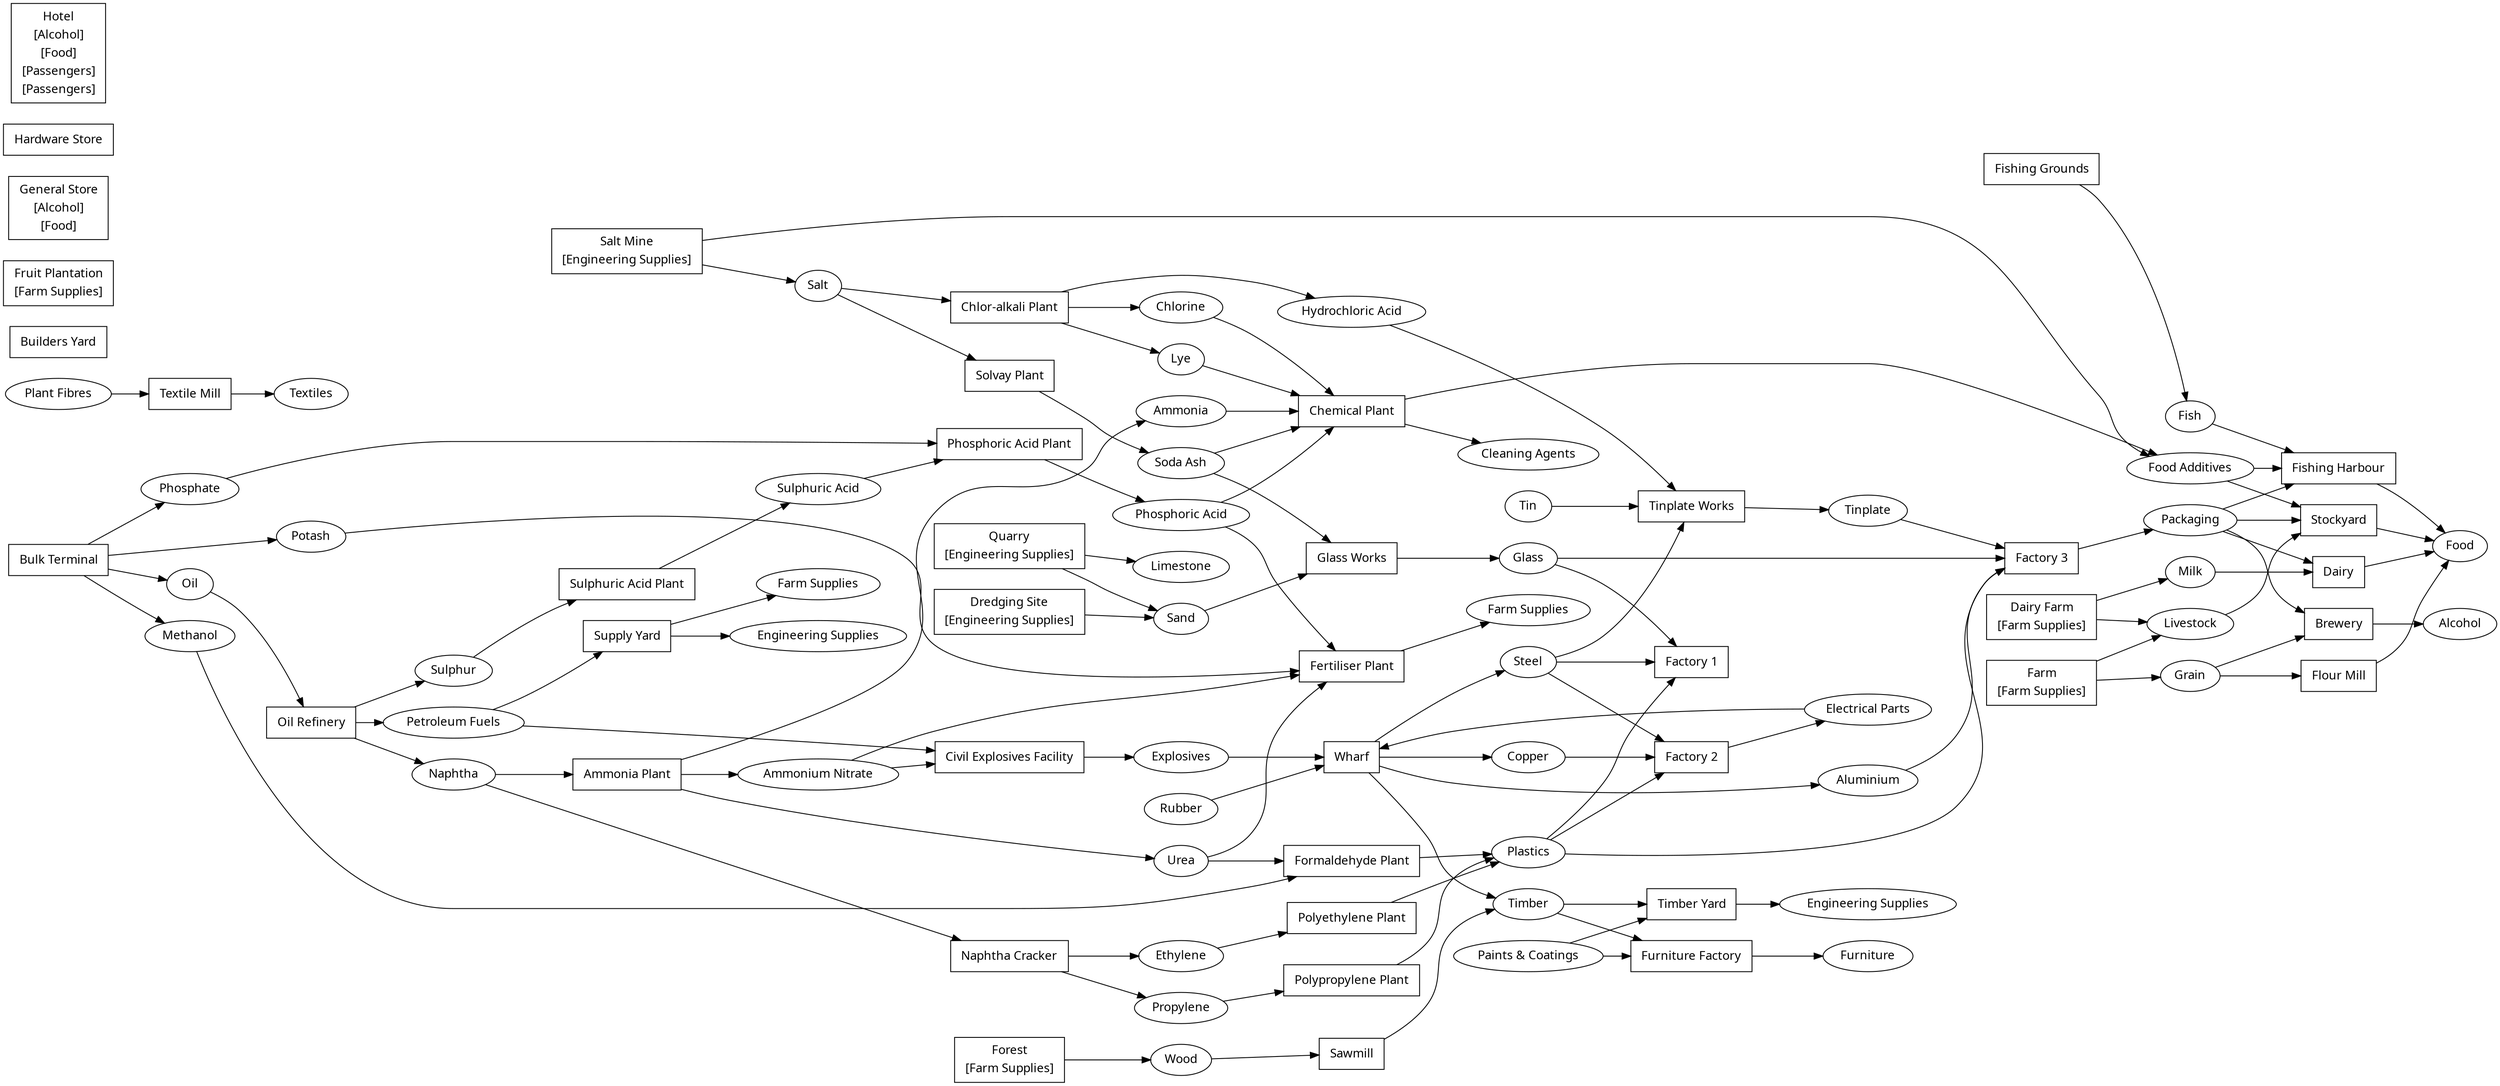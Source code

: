 digraph better_living_through_chemistry {
	graph [fname="docs/html/better_living_through_chemistry.dot",
		fontname="sans-serif",
		nodesep=0.33,
		rankdir=LR,
		ranksep=0.44,
		stylesheet="static/css/cargoflow_styles.css",
		tooltip="Better Living Through Chemistry"
	];
	C_alcohol	[fontname="sans-serif",
		href="cargos.html#alcohol",
		id=alcohol,
		label=Alcohol,
		shape=ellipse,
		target=_top];
	C_aluminium	[fontname="sans-serif",
		href="cargos.html#aluminium",
		id=aluminium,
		label=Aluminium,
		shape=ellipse,
		target=_top];
	I_factory_3	[fontname="sans-serif",
		href="industries.html#factory_3",
		id=factory_3,
		label=<
            <table border="0" cellborder="0">
                <tr><td>Factory 3</td></tr>
                
                    
                    
                    
                
                    
                    
                    
                
                    
                    
                    
                
                    
                    
                    
                
            </table>
        >,
		shape=box,
		target=_top,
		tooltip="Factory 3"];
	C_aluminium -> I_factory_3	[tooltip="Aluminium -> Factory 3",
		weight=4];
	C_ammonia	[fontname="sans-serif",
		href="cargos.html#ammonia",
		id=ammonia,
		label=Ammonia,
		shape=ellipse,
		target=_top];
	I_chemical_plant	[fontname="sans-serif",
		href="industries.html#chemical_plant",
		id=chemical_plant,
		label=<
            <table border="0" cellborder="0">
                <tr><td>Chemical Plant</td></tr>
                
                    
                    
                    
                
                    
                    
                    
                
                    
                    
                    
                
                    
                    
                    
                
                    
                    
                    
                
            </table>
        >,
		shape=box,
		target=_top,
		tooltip="Chemical Plant"];
	C_ammonia -> I_chemical_plant	[tooltip="Ammonia -> Chemical Plant",
		weight=5];
	C_ammonium_nitrate	[fontname="sans-serif",
		href="cargos.html#ammonium_nitrate",
		id=ammonium_nitrate,
		label="Ammonium Nitrate",
		shape=ellipse,
		target=_top];
	I_civil_explosives_facility	[fontname="sans-serif",
		href="industries.html#civil_explosives_facility",
		id=civil_explosives_facility,
		label=<
            <table border="0" cellborder="0">
                <tr><td>Civil Explosives Facility</td></tr>
                
                    
                    
                    
                
                    
                    
                    
                
            </table>
        >,
		shape=box,
		target=_top,
		tooltip="Civil Explosives Facility"];
	C_ammonium_nitrate -> I_civil_explosives_facility	[tooltip="Ammonium Nitrate -> Civil Explosives Facility",
		weight=2];
	I_fertiliser_plant	[fontname="sans-serif",
		href="industries.html#fertiliser_plant",
		id=fertiliser_plant,
		label=<
            <table border="0" cellborder="0">
                <tr><td>Fertiliser Plant</td></tr>
                
                    
                    
                    
                
                    
                    
                    
                
                    
                    
                    
                
                    
                    
                    
                
            </table>
        >,
		shape=box,
		target=_top,
		tooltip="Fertiliser Plant"];
	C_ammonium_nitrate -> I_fertiliser_plant	[tooltip="Ammonium Nitrate -> Fertiliser Plant",
		weight=4];
	C_chlorine	[fontname="sans-serif",
		href="cargos.html#chlorine",
		id=chlorine,
		label=Chlorine,
		shape=ellipse,
		target=_top];
	C_chlorine -> I_chemical_plant	[tooltip="Chlorine -> Chemical Plant",
		weight=5];
	C_cleaning_agents	[fontname="sans-serif",
		href="cargos.html#cleaning_agents",
		id=cleaning_agents,
		label="Cleaning Agents",
		shape=ellipse,
		target=_top];
	C_copper	[fontname="sans-serif",
		href="cargos.html#copper",
		id=copper,
		label=Copper,
		shape=ellipse,
		target=_top];
	I_factory_2	[fontname="sans-serif",
		href="industries.html#factory_2",
		id=factory_2,
		label=<
            <table border="0" cellborder="0">
                <tr><td>Factory 2</td></tr>
                
                    
                    
                    
                
                    
                    
                    
                
                    
                    
                    
                
            </table>
        >,
		shape=box,
		target=_top,
		tooltip="Factory 2"];
	C_copper -> I_factory_2	[tooltip="Copper -> Factory 2",
		weight=3];
	C_electrical_parts	[fontname="sans-serif",
		href="cargos.html#electrical_parts",
		id=electrical_parts,
		label="Electrical Parts",
		shape=ellipse,
		target=_top];
	I_wharf	[fontname="sans-serif",
		href="industries.html#wharf",
		id=wharf,
		label=<
            <table border="0" cellborder="0">
                <tr><td>Wharf</td></tr>
                
                    
                    
                    
                
                    
                    
                    
                
                    
                    
                    
                
            </table>
        >,
		shape=box,
		target=_top,
		tooltip=Wharf];
	C_electrical_parts -> I_wharf	[tooltip="Electrical Parts -> Wharf",
		weight=3];
	C_ethylene	[fontname="sans-serif",
		href="cargos.html#ethylene",
		id=ethylene,
		label=Ethylene,
		shape=ellipse,
		target=_top];
	I_polyethylene_plant	[fontname="sans-serif",
		href="industries.html#polyethylene_plant",
		id=polyethylene_plant,
		label=<
            <table border="0" cellborder="0">
                <tr><td>Polyethylene Plant</td></tr>
                
                    
                    
                    
                
            </table>
        >,
		shape=box,
		target=_top,
		tooltip="Polyethylene Plant"];
	C_ethylene -> I_polyethylene_plant	[tooltip="Ethylene -> Polyethylene Plant",
		weight=1];
	C_explosives	[fontname="sans-serif",
		href="cargos.html#explosives",
		id=explosives,
		label=Explosives,
		shape=ellipse,
		target=_top];
	C_explosives -> I_wharf	[tooltip="Explosives -> Wharf",
		weight=3];
	C_fish	[fontname="sans-serif",
		href="cargos.html#fish",
		id=fish,
		label=Fish,
		shape=ellipse,
		target=_top];
	I_fishing_harbour	[fontname="sans-serif",
		href="industries.html#fishing_harbour",
		id=fishing_harbour,
		label=<
            <table border="0" cellborder="0">
                <tr><td>Fishing Harbour</td></tr>
                
                    
                    
                    
                
                    
                    
                    
                
                    
                    
                    
                
            </table>
        >,
		shape=box,
		target=_top,
		tooltip="Fishing Harbour"];
	C_fish -> I_fishing_harbour	[tooltip="Fish -> Fishing Harbour",
		weight=3];
	C_food	[fontname="sans-serif",
		href="cargos.html#food",
		id=food,
		label=Food,
		shape=ellipse,
		target=_top];
	C_food_additives	[fontname="sans-serif",
		href="cargos.html#food_additives",
		id=food_additives,
		label="Food Additives",
		shape=ellipse,
		target=_top];
	C_food_additives -> I_fishing_harbour	[tooltip="Food Additives -> Fishing Harbour",
		weight=3];
	I_stockyard	[fontname="sans-serif",
		href="industries.html#stockyard",
		id=stockyard,
		label=<
            <table border="0" cellborder="0">
                <tr><td>Stockyard</td></tr>
                
                    
                    
                    
                
                    
                    
                    
                
                    
                    
                    
                
            </table>
        >,
		shape=box,
		target=_top,
		tooltip=Stockyard];
	C_food_additives -> I_stockyard	[tooltip="Food Additives -> Stockyard",
		weight=3];
	C_furniture	[fontname="sans-serif",
		href="cargos.html#furniture",
		id=furniture,
		label=Furniture,
		shape=ellipse,
		target=_top];
	C_glass	[fontname="sans-serif",
		href="cargos.html#glass",
		id=glass,
		label=Glass,
		shape=ellipse,
		target=_top];
	I_factory_1	[fontname="sans-serif",
		href="industries.html#factory_1",
		id=factory_1,
		label=<
            <table border="0" cellborder="0">
                <tr><td>Factory 1</td></tr>
                
                    
                    
                    
                
                    
                    
                    
                
                    
                    
                    
                
            </table>
        >,
		shape=box,
		target=_top,
		tooltip="Factory 1"];
	C_glass -> I_factory_1	[tooltip="Glass -> Factory 1",
		weight=3];
	C_glass -> I_factory_3	[tooltip="Glass -> Factory 3",
		weight=4];
	C_grain	[fontname="sans-serif",
		href="cargos.html#grain",
		id=grain,
		label=Grain,
		shape=ellipse,
		target=_top];
	I_brewery	[fontname="sans-serif",
		href="industries.html#brewery",
		id=brewery,
		label=<
            <table border="0" cellborder="0">
                <tr><td>Brewery</td></tr>
                
                    
                    
                    
                
                    
                    
                    
                
            </table>
        >,
		shape=box,
		target=_top,
		tooltip=Brewery];
	C_grain -> I_brewery	[tooltip="Grain -> Brewery",
		weight=2];
	I_flour_mill	[fontname="sans-serif",
		href="industries.html#flour_mill",
		id=flour_mill,
		label=<
            <table border="0" cellborder="0">
                <tr><td>Flour Mill</td></tr>
                
                    
                    
                    
                
            </table>
        >,
		shape=box,
		target=_top,
		tooltip="Flour Mill"];
	C_grain -> I_flour_mill	[tooltip="Grain -> Flour Mill",
		weight=1];
	C_hydrochloric_acid	[fontname="sans-serif",
		href="cargos.html#hydrochloric_acid",
		id=hydrochloric_acid,
		label="Hydrochloric Acid",
		shape=ellipse,
		target=_top];
	I_tinplate_works	[fontname="sans-serif",
		href="industries.html#tinplate_works",
		id=tinplate_works,
		label=<
            <table border="0" cellborder="0">
                <tr><td>Tinplate Works</td></tr>
                
                    
                    
                    
                
                    
                    
                    
                
                    
                    
                    
                
            </table>
        >,
		shape=box,
		target=_top,
		tooltip="Tinplate Works"];
	C_hydrochloric_acid -> I_tinplate_works	[tooltip="Hydrochloric Acid -> Tinplate Works",
		weight=3];
	C_limestone	[fontname="sans-serif",
		href="cargos.html#limestone",
		id=limestone,
		label=Limestone,
		shape=ellipse,
		target=_top];
	C_livestock	[fontname="sans-serif",
		href="cargos.html#livestock",
		id=livestock,
		label=Livestock,
		shape=ellipse,
		target=_top];
	C_livestock -> I_stockyard	[tooltip="Livestock -> Stockyard",
		weight=3];
	C_lye	[fontname="sans-serif",
		href="cargos.html#lye",
		id=lye,
		label=Lye,
		shape=ellipse,
		target=_top];
	C_lye -> I_chemical_plant	[tooltip="Lye -> Chemical Plant",
		weight=5];
	C_methanol	[fontname="sans-serif",
		href="cargos.html#methanol",
		id=methanol,
		label=Methanol,
		shape=ellipse,
		target=_top];
	I_formaldehyde_plant	[fontname="sans-serif",
		href="industries.html#formaldehyde_plant",
		id=formaldehyde_plant,
		label=<
            <table border="0" cellborder="0">
                <tr><td>Formaldehyde Plant</td></tr>
                
                    
                    
                    
                
                    
                    
                    
                
            </table>
        >,
		shape=box,
		target=_top,
		tooltip="Formaldehyde Plant"];
	C_methanol -> I_formaldehyde_plant	[tooltip="Methanol -> Formaldehyde Plant",
		weight=2];
	C_milk	[fontname="sans-serif",
		href="cargos.html#milk",
		id=milk,
		label=Milk,
		shape=ellipse,
		target=_top];
	I_dairy	[fontname="sans-serif",
		href="industries.html#dairy",
		id=dairy,
		label=<
            <table border="0" cellborder="0">
                <tr><td>Dairy</td></tr>
                
                    
                    
                    
                
                    
                    
                    
                
            </table>
        >,
		shape=box,
		target=_top,
		tooltip=Dairy];
	C_milk -> I_dairy	[tooltip="Milk -> Dairy",
		weight=2];
	C_naphtha	[fontname="sans-serif",
		href="cargos.html#naphtha",
		id=naphtha,
		label=Naphtha,
		shape=ellipse,
		target=_top];
	I_ammonia_plant	[fontname="sans-serif",
		href="industries.html#ammonia_plant",
		id=ammonia_plant,
		label=<
            <table border="0" cellborder="0">
                <tr><td>Ammonia Plant</td></tr>
                
                    
                    
                    
                
            </table>
        >,
		shape=box,
		target=_top,
		tooltip="Ammonia Plant"];
	C_naphtha -> I_ammonia_plant	[tooltip="Naphtha -> Ammonia Plant",
		weight=1];
	I_ethylene_cracker	[fontname="sans-serif",
		href="industries.html#ethylene_cracker",
		id=ethylene_cracker,
		label=<
            <table border="0" cellborder="0">
                <tr><td>Naphtha Cracker</td></tr>
                
                    
                    
                    
                
            </table>
        >,
		shape=box,
		target=_top,
		tooltip="Naphtha Cracker"];
	C_naphtha -> I_ethylene_cracker	[tooltip="Naphtha -> Naphtha Cracker",
		weight=1];
	C_oil	[fontname="sans-serif",
		href="cargos.html#oil",
		id=oil,
		label=Oil,
		shape=ellipse,
		target=_top];
	I_oil_refinery	[fontname="sans-serif",
		href="industries.html#oil_refinery",
		id=oil_refinery,
		label=<
            <table border="0" cellborder="0">
                <tr><td>Oil Refinery</td></tr>
                
                    
                    
                    
                
            </table>
        >,
		shape=box,
		target=_top,
		tooltip="Oil Refinery"];
	C_oil -> I_oil_refinery	[tooltip="Oil -> Oil Refinery",
		weight=1];
	C_packaging	[fontname="sans-serif",
		href="cargos.html#packaging",
		id=packaging,
		label=Packaging,
		shape=ellipse,
		target=_top];
	C_packaging -> I_brewery	[tooltip="Packaging -> Brewery",
		weight=2];
	C_packaging -> I_dairy	[tooltip="Packaging -> Dairy",
		weight=2];
	C_packaging -> I_fishing_harbour	[tooltip="Packaging -> Fishing Harbour",
		weight=3];
	C_packaging -> I_stockyard	[tooltip="Packaging -> Stockyard",
		weight=3];
	C_paints_and_coatings	[fontname="sans-serif",
		href="cargos.html#paints_and_coatings",
		id=paints_and_coatings,
		label="Paints &amp; Coatings",
		shape=ellipse,
		target=_top];
	I_furniture_factory	[fontname="sans-serif",
		href="industries.html#furniture_factory",
		id=furniture_factory,
		label=<
            <table border="0" cellborder="0">
                <tr><td>Furniture Factory</td></tr>
                
                    
                    
                    
                
                    
                    
                    
                
            </table>
        >,
		shape=box,
		target=_top,
		tooltip="Furniture Factory"];
	C_paints_and_coatings -> I_furniture_factory	[tooltip="Paints &amp; Coatings -> Furniture Factory",
		weight=2];
	I_lumber_yard	[fontname="sans-serif",
		href="industries.html#lumber_yard",
		id=lumber_yard,
		label=<
            <table border="0" cellborder="0">
                <tr><td>Timber Yard</td></tr>
                
                    
                    
                    
                
                    
                    
                    
                
            </table>
        >,
		shape=box,
		target=_top,
		tooltip="Timber Yard"];
	C_paints_and_coatings -> I_lumber_yard	[tooltip="Paints &amp; Coatings -> Timber Yard",
		weight=2];
	C_petrol	[fontname="sans-serif",
		href="cargos.html#petrol",
		id=petrol,
		label="Petroleum Fuels",
		shape=ellipse,
		target=_top];
	C_petrol -> I_civil_explosives_facility	[tooltip="Petroleum Fuels -> Civil Explosives Facility",
		weight=2];
	I_supply_yard	[fontname="sans-serif",
		href="industries.html#supply_yard",
		id=supply_yard,
		label=<
            <table border="0" cellborder="0">
                <tr><td>Supply Yard</td></tr>
                
                    
                    
                    
                
            </table>
        >,
		shape=box,
		target=_top,
		tooltip="Supply Yard"];
	C_petrol -> I_supply_yard	[tooltip="Petroleum Fuels -> Supply Yard",
		weight=1];
	C_phosphate	[fontname="sans-serif",
		href="cargos.html#phosphate",
		id=phosphate,
		label=Phosphate,
		shape=ellipse,
		target=_top];
	I_phosphoric_acid_plant	[fontname="sans-serif",
		href="industries.html#phosphoric_acid_plant",
		id=phosphoric_acid_plant,
		label=<
            <table border="0" cellborder="0">
                <tr><td>Phosphoric Acid Plant</td></tr>
                
                    
                    
                    
                
                    
                    
                    
                
            </table>
        >,
		shape=box,
		target=_top,
		tooltip="Phosphoric Acid Plant"];
	C_phosphate -> I_phosphoric_acid_plant	[tooltip="Phosphate -> Phosphoric Acid Plant",
		weight=2];
	C_phosphoric_acid	[fontname="sans-serif",
		href="cargos.html#phosphoric_acid",
		id=phosphoric_acid,
		label="Phosphoric Acid",
		shape=ellipse,
		target=_top];
	C_phosphoric_acid -> I_chemical_plant	[tooltip="Phosphoric Acid -> Chemical Plant",
		weight=5];
	C_phosphoric_acid -> I_fertiliser_plant	[tooltip="Phosphoric Acid -> Fertiliser Plant",
		weight=4];
	C_plant_fibres	[fontname="sans-serif",
		href="cargos.html#plant_fibres",
		id=plant_fibres,
		label="Plant Fibres",
		shape=ellipse,
		target=_top];
	I_textile_mill	[fontname="sans-serif",
		href="industries.html#textile_mill",
		id=textile_mill,
		label=<
            <table border="0" cellborder="0">
                <tr><td>Textile Mill</td></tr>
                
                    
                    
                    
                
            </table>
        >,
		shape=box,
		target=_top,
		tooltip="Textile Mill"];
	C_plant_fibres -> I_textile_mill	[tooltip="Plant Fibres -> Textile Mill",
		weight=1];
	C_plastics	[fontname="sans-serif",
		href="cargos.html#plastics",
		id=plastics,
		label=Plastics,
		shape=ellipse,
		target=_top];
	C_plastics -> I_factory_1	[tooltip="Plastics -> Factory 1",
		weight=3];
	C_plastics -> I_factory_2	[tooltip="Plastics -> Factory 2",
		weight=3];
	C_plastics -> I_factory_3	[tooltip="Plastics -> Factory 3",
		weight=4];
	C_potash	[fontname="sans-serif",
		href="cargos.html#potash",
		id=potash,
		label=Potash,
		shape=ellipse,
		target=_top];
	C_potash -> I_fertiliser_plant	[tooltip="Potash -> Fertiliser Plant",
		weight=4];
	C_propylene	[fontname="sans-serif",
		href="cargos.html#propylene",
		id=propylene,
		label=Propylene,
		shape=ellipse,
		target=_top];
	I_polypropylene_plant	[fontname="sans-serif",
		href="industries.html#polypropylene_plant",
		id=polypropylene_plant,
		label=<
            <table border="0" cellborder="0">
                <tr><td>Polypropylene Plant</td></tr>
                
                    
                    
                    
                
            </table>
        >,
		shape=box,
		target=_top,
		tooltip="Polypropylene Plant"];
	C_propylene -> I_polypropylene_plant	[tooltip="Propylene -> Polypropylene Plant",
		weight=1];
	C_rubber	[fontname="sans-serif",
		href="cargos.html#rubber",
		id=rubber,
		label=Rubber,
		shape=ellipse,
		target=_top];
	C_rubber -> I_wharf	[tooltip="Rubber -> Wharf",
		weight=3];
	C_salt	[fontname="sans-serif",
		href="cargos.html#salt",
		id=salt,
		label=Salt,
		shape=ellipse,
		target=_top];
	I_chlor_alkali_plant	[fontname="sans-serif",
		href="industries.html#chlor_alkali_plant",
		id=chlor_alkali_plant,
		label=<
            <table border="0" cellborder="0">
                <tr><td>Chlor-alkali Plant</td></tr>
                
                    
                    
                    
                
            </table>
        >,
		shape=box,
		target=_top,
		tooltip="Chlor-alkali Plant"];
	C_salt -> I_chlor_alkali_plant	[tooltip="Salt -> Chlor-alkali Plant",
		weight=1];
	I_solvay_plant	[fontname="sans-serif",
		href="industries.html#solvay_plant",
		id=solvay_plant,
		label=<
            <table border="0" cellborder="0">
                <tr><td>Solvay Plant</td></tr>
                
                    
                    
                    
                
            </table>
        >,
		shape=box,
		target=_top,
		tooltip="Solvay Plant"];
	C_salt -> I_solvay_plant	[tooltip="Salt -> Solvay Plant",
		weight=1];
	C_sand	[fontname="sans-serif",
		href="cargos.html#sand",
		id=sand,
		label=Sand,
		shape=ellipse,
		target=_top];
	I_glass_works	[fontname="sans-serif",
		href="industries.html#glass_works",
		id=glass_works,
		label=<
            <table border="0" cellborder="0">
                <tr><td>Glass Works</td></tr>
                
                    
                    
                    
                
                    
                    
                    
                
            </table>
        >,
		shape=box,
		target=_top,
		tooltip="Glass Works"];
	C_sand -> I_glass_works	[tooltip="Sand -> Glass Works",
		weight=2];
	C_soda_ash	[fontname="sans-serif",
		href="cargos.html#soda_ash",
		id=soda_ash,
		label="Soda Ash",
		shape=ellipse,
		target=_top];
	C_soda_ash -> I_chemical_plant	[tooltip="Soda Ash -> Chemical Plant",
		weight=5];
	C_soda_ash -> I_glass_works	[tooltip="Soda Ash -> Glass Works",
		weight=2];
	C_steel	[fontname="sans-serif",
		href="cargos.html#steel",
		id=steel,
		label=Steel,
		shape=ellipse,
		target=_top];
	C_steel -> I_factory_1	[tooltip="Steel -> Factory 1",
		weight=3];
	C_steel -> I_factory_2	[tooltip="Steel -> Factory 2",
		weight=3];
	C_steel -> I_tinplate_works	[tooltip="Steel -> Tinplate Works",
		weight=3];
	C_sulphur	[fontname="sans-serif",
		href="cargos.html#sulphur",
		id=sulphur,
		label=Sulphur,
		shape=ellipse,
		target=_top];
	I_sulphuric_acid_plant	[fontname="sans-serif",
		href="industries.html#sulphuric_acid_plant",
		id=sulphuric_acid_plant,
		label=<
            <table border="0" cellborder="0">
                <tr><td>Sulphuric Acid Plant</td></tr>
                
                    
                    
                    
                
            </table>
        >,
		shape=box,
		target=_top,
		tooltip="Sulphuric Acid Plant"];
	C_sulphur -> I_sulphuric_acid_plant	[tooltip="Sulphur -> Sulphuric Acid Plant",
		weight=1];
	C_sulphuric_acid	[fontname="sans-serif",
		href="cargos.html#sulphuric_acid",
		id=sulphuric_acid,
		label="Sulphuric Acid",
		shape=ellipse,
		target=_top];
	C_sulphuric_acid -> I_phosphoric_acid_plant	[tooltip="Sulphuric Acid -> Phosphoric Acid Plant",
		weight=2];
	C_textiles	[fontname="sans-serif",
		href="cargos.html#textiles",
		id=textiles,
		label=Textiles,
		shape=ellipse,
		target=_top];
	C_lumber	[fontname="sans-serif",
		href="cargos.html#lumber",
		id=lumber,
		label=Timber,
		shape=ellipse,
		target=_top];
	C_lumber -> I_furniture_factory	[tooltip="Timber -> Furniture Factory",
		weight=2];
	C_lumber -> I_lumber_yard	[tooltip="Timber -> Timber Yard",
		weight=2];
	C_tin	[fontname="sans-serif",
		href="cargos.html#tin",
		id=tin,
		label=Tin,
		shape=ellipse,
		target=_top];
	C_tin -> I_tinplate_works	[tooltip="Tin -> Tinplate Works",
		weight=3];
	C_tinplate	[fontname="sans-serif",
		href="cargos.html#tinplate",
		id=tinplate,
		label=Tinplate,
		shape=ellipse,
		target=_top];
	C_tinplate -> I_factory_3	[tooltip="Tinplate -> Factory 3",
		weight=4];
	C_urea	[fontname="sans-serif",
		href="cargos.html#urea",
		id=urea,
		label=Urea,
		shape=ellipse,
		target=_top];
	C_urea -> I_fertiliser_plant	[tooltip="Urea -> Fertiliser Plant",
		weight=4];
	C_urea -> I_formaldehyde_plant	[tooltip="Urea -> Formaldehyde Plant",
		weight=2];
	C_wood	[fontname="sans-serif",
		href="cargos.html#wood",
		id=wood,
		label=Wood,
		shape=ellipse,
		target=_top];
	I_sawmill	[fontname="sans-serif",
		href="industries.html#sawmill",
		id=sawmill,
		label=<
            <table border="0" cellborder="0">
                <tr><td>Sawmill</td></tr>
                
                    
                    
                    
                
            </table>
        >,
		shape=box,
		target=_top,
		tooltip=Sawmill];
	C_wood -> I_sawmill	[tooltip="Wood -> Sawmill",
		weight=1];
	I_ammonia_plant -> C_ammonia	[tooltip="Ammonia Plant -> Ammonia",
		weight=3];
	I_ammonia_plant -> C_ammonium_nitrate	[tooltip="Ammonia Plant -> Ammonium Nitrate",
		weight=3];
	I_ammonia_plant -> C_urea	[tooltip="Ammonia Plant -> Urea",
		weight=3];
	I_brewery -> C_alcohol	[tooltip="Brewery -> Alcohol",
		weight=1];
	I_builders_yard	[fontname="sans-serif",
		href="industries.html#builders_yard",
		id=builders_yard,
		label=<
            <table border="0" cellborder="0">
                <tr><td>Builders Yard</td></tr>
                
            </table>
        >,
		shape=box,
		target=_top,
		tooltip="Builders Yard"];
	I_bulk_terminal	[fontname="sans-serif",
		href="industries.html#bulk_terminal",
		id=bulk_terminal,
		label=<
            <table border="0" cellborder="0">
                <tr><td>Bulk Terminal</td></tr>
                
            </table>
        >,
		shape=box,
		target=_top,
		tooltip="Bulk Terminal"];
	I_bulk_terminal -> C_methanol	[tooltip="Bulk Terminal -> Methanol",
		weight=4];
	I_bulk_terminal -> C_oil	[tooltip="Bulk Terminal -> Oil",
		weight=4];
	I_bulk_terminal -> C_phosphate	[tooltip="Bulk Terminal -> Phosphate",
		weight=4];
	I_bulk_terminal -> C_potash	[tooltip="Bulk Terminal -> Potash",
		weight=4];
	I_chemical_plant -> C_cleaning_agents	[tooltip="Chemical Plant -> Cleaning Agents",
		weight=2];
	I_chemical_plant -> C_food_additives	[tooltip="Chemical Plant -> Food Additives",
		weight=2];
	I_chlor_alkali_plant -> C_chlorine	[tooltip="Chlor-alkali Plant -> Chlorine",
		weight=3];
	I_chlor_alkali_plant -> C_hydrochloric_acid	[tooltip="Chlor-alkali Plant -> Hydrochloric Acid",
		weight=3];
	I_chlor_alkali_plant -> C_lye	[tooltip="Chlor-alkali Plant -> Lye",
		weight=3];
	I_civil_explosives_facility -> C_explosives	[tooltip="Civil Explosives Facility -> Explosives",
		weight=1];
	I_dairy -> C_food	[tooltip="Dairy -> Food",
		weight=1];
	I_dairy_farm	[fontname="sans-serif",
		href="industries.html#dairy_farm",
		id=dairy_farm,
		label=<
            <table border="0" cellborder="0">
                <tr><td>Dairy Farm</td></tr>
                
                    
                        <tr><td>[Farm Supplies]</td></tr>
                    
                    
                    
                
            </table>
        >,
		shape=box,
		target=_top,
		tooltip="Dairy Farm"];
	I_dairy_farm -> C_livestock	[tooltip="Dairy Farm -> Livestock",
		weight=2];
	I_dairy_farm -> C_milk	[tooltip="Dairy Farm -> Milk",
		weight=2];
	I_dredging_site	[fontname="sans-serif",
		href="industries.html#dredging_site",
		id=dredging_site,
		label=<
            <table border="0" cellborder="0">
                <tr><td>Dredging Site</td></tr>
                
                    
                        <tr><td>[Engineering Supplies]</td></tr>
                    
                    
                    
                
            </table>
        >,
		shape=box,
		target=_top,
		tooltip="Dredging Site"];
	I_dredging_site -> C_sand	[tooltip="Dredging Site -> Sand",
		weight=1];
	I_factory_2 -> C_electrical_parts	[tooltip="Factory 2 -> Electrical Parts",
		weight=1];
	I_factory_3 -> C_packaging	[tooltip="Factory 3 -> Packaging",
		weight=1];
	I_farm	[fontname="sans-serif",
		href="industries.html#farm",
		id=farm,
		label=<
            <table border="0" cellborder="0">
                <tr><td>Farm</td></tr>
                
                    
                        <tr><td>[Farm Supplies]</td></tr>
                    
                    
                    
                
            </table>
        >,
		shape=box,
		target=_top,
		tooltip=Farm];
	I_farm -> C_grain	[tooltip="Farm -> Grain",
		weight=2];
	I_farm -> C_livestock	[tooltip="Farm -> Livestock",
		weight=2];
	C_farm_supplies_fertiliser_plant	[fontname="sans-serif",
		href="cargos.html#farm_supplies",
		id=farm_supplies,
		label="Farm Supplies",
		shape=ellipse,
		target=_top];
	I_fertiliser_plant -> C_farm_supplies_fertiliser_plant	[tooltip="Fertiliser Plant -> Farm Supplies",
		weight=1];
	I_fishing_grounds	[fontname="sans-serif",
		href="industries.html#fishing_grounds",
		id=fishing_grounds,
		label=<
            <table border="0" cellborder="0">
                <tr><td>Fishing Grounds</td></tr>
                
            </table>
        >,
		shape=box,
		target=_top,
		tooltip="Fishing Grounds"];
	I_fishing_grounds -> C_fish	[tooltip="Fishing Grounds -> Fish",
		weight=1];
	I_fishing_harbour -> C_food	[tooltip="Fishing Harbour -> Food",
		weight=1];
	I_flour_mill -> C_food	[tooltip="Flour Mill -> Food",
		weight=1];
	I_forest	[fontname="sans-serif",
		href="industries.html#forest",
		id=forest,
		label=<
            <table border="0" cellborder="0">
                <tr><td>Forest</td></tr>
                
                    
                        <tr><td>[Farm Supplies]</td></tr>
                    
                    
                    
                
            </table>
        >,
		shape=box,
		target=_top,
		tooltip=Forest];
	I_forest -> C_wood	[tooltip="Forest -> Wood",
		weight=1];
	I_formaldehyde_plant -> C_plastics	[tooltip="Formaldehyde Plant -> Plastics",
		weight=1];
	I_fruit_plantation	[fontname="sans-serif",
		href="industries.html#fruit_plantation",
		id=fruit_plantation,
		label=<
            <table border="0" cellborder="0">
                <tr><td>Fruit Plantation</td></tr>
                
                    
                        <tr><td>[Farm Supplies]</td></tr>
                    
                    
                    
                
            </table>
        >,
		shape=box,
		target=_top,
		tooltip="Fruit Plantation"];
	I_furniture_factory -> C_furniture	[tooltip="Furniture Factory -> Furniture",
		weight=1];
	I_general_store	[fontname="sans-serif",
		href="industries.html#general_store",
		id=general_store,
		label=<
            <table border="0" cellborder="0">
                <tr><td>General Store</td></tr>
                
                    
                    
                    
                        <tr><td>[Alcohol]</td></tr>
                    
                
                    
                    
                    
                        <tr><td>[Food]</td></tr>
                    
                
            </table>
        >,
		shape=box,
		target=_top,
		tooltip="General Store"];
	I_glass_works -> C_glass	[tooltip="Glass Works -> Glass",
		weight=1];
	I_hardware_store	[fontname="sans-serif",
		href="industries.html#hardware_store",
		id=hardware_store,
		label=<
            <table border="0" cellborder="0">
                <tr><td>Hardware Store</td></tr>
                
            </table>
        >,
		shape=box,
		target=_top,
		tooltip="Hardware Store"];
	I_hotel	[fontname="sans-serif",
		href="industries.html#hotel",
		id=hotel,
		label=<
            <table border="0" cellborder="0">
                <tr><td>Hotel</td></tr>
                
                    
                    
                    
                        <tr><td>[Alcohol]</td></tr>
                    
                
                    
                    
                    
                        <tr><td>[Food]</td></tr>
                    
                
                    
                    
                        <tr><td>[Passengers]</td></tr>
                    
                    
                        <tr><td>[Passengers]</td></tr>
                    
                
            </table>
        >,
		shape=box,
		target=_top,
		tooltip=Hotel];
	I_ethylene_cracker -> C_ethylene	[tooltip="Naphtha Cracker -> Ethylene",
		weight=2];
	I_ethylene_cracker -> C_propylene	[tooltip="Naphtha Cracker -> Propylene",
		weight=2];
	I_oil_refinery -> C_naphtha	[tooltip="Oil Refinery -> Naphtha",
		weight=3];
	I_oil_refinery -> C_petrol	[tooltip="Oil Refinery -> Petroleum Fuels",
		weight=3];
	I_oil_refinery -> C_sulphur	[tooltip="Oil Refinery -> Sulphur",
		weight=3];
	I_phosphoric_acid_plant -> C_phosphoric_acid	[tooltip="Phosphoric Acid Plant -> Phosphoric Acid",
		weight=1];
	I_polyethylene_plant -> C_plastics	[tooltip="Polyethylene Plant -> Plastics",
		weight=1];
	I_polypropylene_plant -> C_plastics	[tooltip="Polypropylene Plant -> Plastics",
		weight=1];
	I_quarry	[fontname="sans-serif",
		href="industries.html#quarry",
		id=quarry,
		label=<
            <table border="0" cellborder="0">
                <tr><td>Quarry</td></tr>
                
                    
                        <tr><td>[Engineering Supplies]</td></tr>
                    
                    
                    
                
            </table>
        >,
		shape=box,
		target=_top,
		tooltip=Quarry];
	I_quarry -> C_limestone	[tooltip="Quarry -> Limestone",
		weight=2];
	I_quarry -> C_sand	[tooltip="Quarry -> Sand",
		weight=2];
	I_salt_mine	[fontname="sans-serif",
		href="industries.html#salt_mine",
		id=salt_mine,
		label=<
            <table border="0" cellborder="0">
                <tr><td>Salt Mine</td></tr>
                
                    
                        <tr><td>[Engineering Supplies]</td></tr>
                    
                    
                    
                
            </table>
        >,
		shape=box,
		target=_top,
		tooltip="Salt Mine"];
	I_salt_mine -> C_food_additives	[tooltip="Salt Mine -> Food Additives",
		weight=2];
	I_salt_mine -> C_salt	[tooltip="Salt Mine -> Salt",
		weight=2];
	I_sawmill -> C_lumber	[tooltip="Sawmill -> Timber",
		weight=1];
	I_solvay_plant -> C_soda_ash	[tooltip="Solvay Plant -> Soda Ash",
		weight=1];
	I_stockyard -> C_food	[tooltip="Stockyard -> Food",
		weight=1];
	I_sulphuric_acid_plant -> C_sulphuric_acid	[tooltip="Sulphuric Acid Plant -> Sulphuric Acid",
		weight=1];
	C_engineering_supplies_supply_yard	[fontname="sans-serif",
		href="cargos.html#engineering_supplies",
		id=engineering_supplies,
		label="Engineering Supplies",
		shape=ellipse,
		target=_top];
	I_supply_yard -> C_engineering_supplies_supply_yard	[tooltip="Supply Yard -> Engineering Supplies",
		weight=2];
	C_farm_supplies_supply_yard	[fontname="sans-serif",
		href="cargos.html#farm_supplies",
		id=farm_supplies,
		label="Farm Supplies",
		shape=ellipse,
		target=_top];
	I_supply_yard -> C_farm_supplies_supply_yard	[tooltip="Supply Yard -> Farm Supplies",
		weight=2];
	I_textile_mill -> C_textiles	[tooltip="Textile Mill -> Textiles",
		weight=1];
	C_engineering_supplies_lumber_yard	[fontname="sans-serif",
		href="cargos.html#engineering_supplies",
		id=engineering_supplies,
		label="Engineering Supplies",
		shape=ellipse,
		target=_top];
	I_lumber_yard -> C_engineering_supplies_lumber_yard	[tooltip="Timber Yard -> Engineering Supplies",
		weight=1];
	I_tinplate_works -> C_tinplate	[tooltip="Tinplate Works -> Tinplate",
		weight=1];
	I_wharf -> C_aluminium	[tooltip="Wharf -> Aluminium",
		weight=4];
	I_wharf -> C_copper	[tooltip="Wharf -> Copper",
		weight=4];
	I_wharf -> C_steel	[tooltip="Wharf -> Steel",
		weight=4];
	I_wharf -> C_lumber	[tooltip="Wharf -> Timber",
		weight=4];
}
